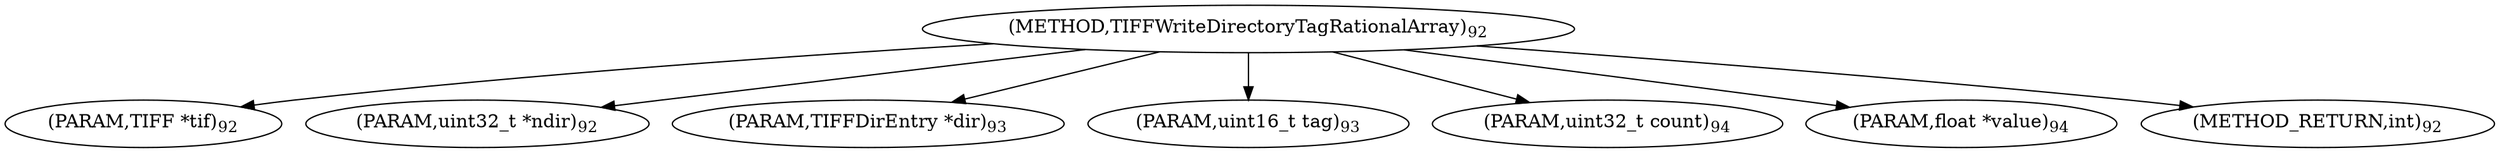 digraph "TIFFWriteDirectoryTagRationalArray" {  
"64068" [label = <(METHOD,TIFFWriteDirectoryTagRationalArray)<SUB>92</SUB>> ]
"64069" [label = <(PARAM,TIFF *tif)<SUB>92</SUB>> ]
"64070" [label = <(PARAM,uint32_t *ndir)<SUB>92</SUB>> ]
"64071" [label = <(PARAM,TIFFDirEntry *dir)<SUB>93</SUB>> ]
"64072" [label = <(PARAM,uint16_t tag)<SUB>93</SUB>> ]
"64073" [label = <(PARAM,uint32_t count)<SUB>94</SUB>> ]
"64074" [label = <(PARAM,float *value)<SUB>94</SUB>> ]
"64075" [label = <(METHOD_RETURN,int)<SUB>92</SUB>> ]
  "64068" -> "64069" 
  "64068" -> "64070" 
  "64068" -> "64071" 
  "64068" -> "64072" 
  "64068" -> "64073" 
  "64068" -> "64074" 
  "64068" -> "64075" 
}

